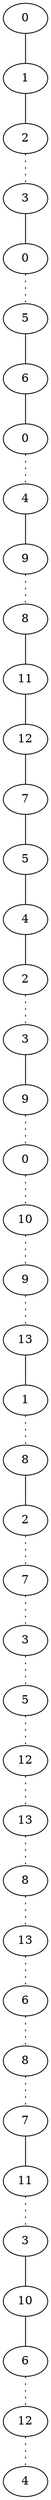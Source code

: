graph {
a0 -- a1;
a1 -- a2;
a2 -- a3 [style=dotted];
a3 -- a4;
a4 -- a5 [style=dotted];
a5 -- a6;
a6 -- a7;
a7 -- a8 [style=dotted];
a8 -- a9;
a9 -- a10 [style=dotted];
a10 -- a11;
a11 -- a12;
a12 -- a13;
a13 -- a14;
a14 -- a15;
a15 -- a16;
a16 -- a17 [style=dotted];
a17 -- a18;
a18 -- a19 [style=dotted];
a19 -- a20 [style=dotted];
a20 -- a21 [style=dotted];
a21 -- a22 [style=dotted];
a22 -- a23;
a23 -- a24 [style=dotted];
a24 -- a25;
a25 -- a26 [style=dotted];
a26 -- a27 [style=dotted];
a27 -- a28 [style=dotted];
a28 -- a29 [style=dotted];
a29 -- a30 [style=dotted];
a30 -- a31 [style=dotted];
a31 -- a32 [style=dotted];
a32 -- a33 [style=dotted];
a33 -- a34 [style=dotted];
a34 -- a35 [style=dotted];
a35 -- a36;
a36 -- a37 [style=dotted];
a37 -- a38;
a38 -- a39;
a39 -- a40 [style=dotted];
a40 -- a41 [style=dotted];
a0[label=0];
a1[label=1];
a2[label=2];
a3[label=3];
a4[label=0];
a5[label=5];
a6[label=6];
a7[label=0];
a8[label=4];
a9[label=9];
a10[label=8];
a11[label=11];
a12[label=12];
a13[label=7];
a14[label=5];
a15[label=4];
a16[label=2];
a17[label=3];
a18[label=9];
a19[label=0];
a20[label=10];
a21[label=9];
a22[label=13];
a23[label=1];
a24[label=8];
a25[label=2];
a26[label=7];
a27[label=3];
a28[label=5];
a29[label=12];
a30[label=13];
a31[label=8];
a32[label=13];
a33[label=6];
a34[label=8];
a35[label=7];
a36[label=11];
a37[label=3];
a38[label=10];
a39[label=6];
a40[label=12];
a41[label=4];
}
